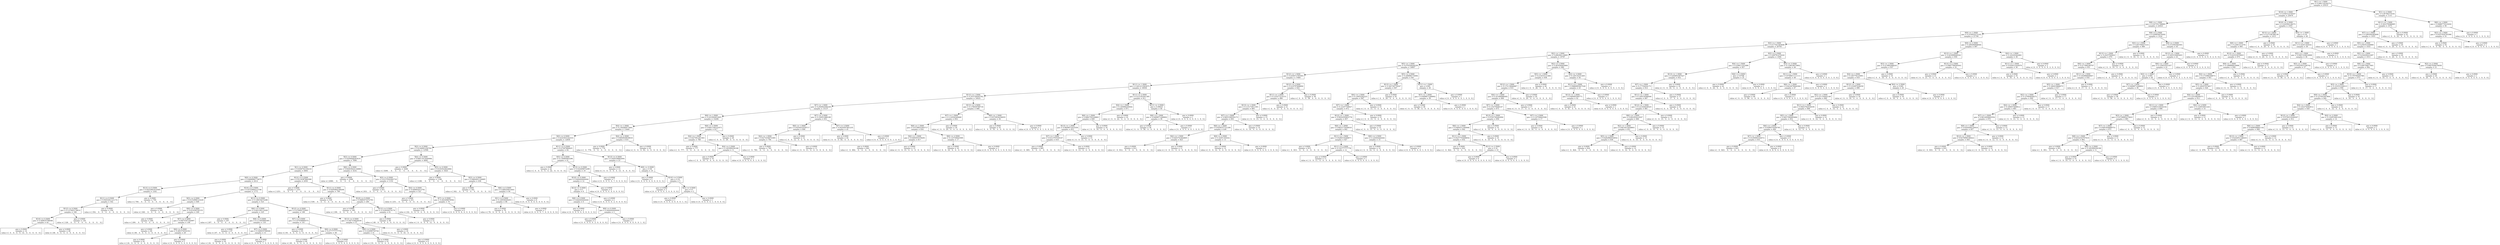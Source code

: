digraph Tree {
0 [label="X[1] <= 1.5000\ngini = 0.568114534274\nsamples = 25010", shape="box"] ;
1 [label="X[10] <= 1.5000\ngini = 0.558312378547\nsamples = 23879", shape="box"] ;
0 -> 1 ;
2 [label="X[8] <= 1.5000\ngini = 0.547551788882\nsamples = 22824", shape="box"] ;
1 -> 2 ;
3 [label="X[9] <= 1.5000\ngini = 0.533832273142\nsamples = 21790", shape="box"] ;
2 -> 3 ;
4 [label="X[3] <= 1.5000\ngini = 0.517541583648\nsamples = 20793", shape="box"] ;
3 -> 4 ;
5 [label="X[2] <= 1.5000\ngini = 0.496284116905\nsamples = 19787", shape="box"] ;
4 -> 5 ;
6 [label="X[5] <= 1.5000\ngini = 0.470520026238\nsamples = 18807", shape="box"] ;
5 -> 6 ;
7 [label="X[12] <= 1.5000\ngini = 0.439471765593\nsamples = 17860", shape="box"] ;
6 -> 7 ;
8 [label="X[11] <= 1.5000\ngini = 0.401413583975\nsamples = 16936", shape="box"] ;
7 -> 8 ;
9 [label="X[13] <= 1.5000\ngini = 0.353728305762\nsamples = 16025", shape="box"] ;
8 -> 9 ;
10 [label="X[7] <= 1.5000\ngini = 0.294902566338\nsamples = 15137", shape="box"] ;
9 -> 10 ;
11 [label="X[6] <= 1.5000\ngini = 0.223362651605\nsamples = 14286", shape="box"] ;
10 -> 11 ;
12 [label="X[4] <= 1.5000\ngini = 0.136280977846\nsamples = 13469", shape="box"] ;
11 -> 12 ;
13 [label="X[0] <= 0.5000\ngini = 0.0245955162555\nsamples = 12650", shape="box"] ;
12 -> 13 ;
14 [label="X[2] <= 0.5000\ngini = 0.0146691256764\nsamples = 12586", shape="box"] ;
13 -> 14 ;
15 [label="X[3] <= 0.5000\ngini = 0.0200648283419\nsamples = 7696", shape="box"] ;
14 -> 15 ;
16 [label="X[1] <= 0.5000\ngini = 0.0308702194216\nsamples = 4464", shape="box"] ;
15 -> 16 ;
17 [label="X[9] <= 0.5000\ngini = 0.0468984774675\nsamples = 2414", shape="box"] ;
16 -> 17 ;
18 [label="X[13] <= 0.5000\ngini = 0.0222901610565\nsamples = 1242", shape="box"] ;
17 -> 18 ;
19 [label="X[11] <= 0.5000\ngini = 0.0503261121172\nsamples = 542", shape="box"] ;
18 -> 19 ;
20 [label="X[12] <= 0.5000\ngini = 0.137845178814\nsamples = 188", shape="box"] ;
19 -> 20 ;
21 [label="X[10] <= 0.5000\ngini = 0.349635796046\nsamples = 62", shape="box"] ;
20 -> 21 ;
22 [label="gini = 0.0000\nsamples = 14\nvalue = [  0.   0.   0.   0.  14.   0.   0.   0.   0.   0.]", shape="box"] ;
21 -> 22 ;
23 [label="gini = 0.0000\nsamples = 48\nvalue = [ 48.   0.   0.   0.   0.   0.   0.   0.   0.   0.]", shape="box"] ;
21 -> 23 ;
24 [label="gini = 0.0000\nsamples = 126\nvalue = [ 126.    0.    0.    0.    0.    0.    0.    0.    0.    0.]", shape="box"] ;
20 -> 24 ;
25 [label="gini = 0.0000\nsamples = 354\nvalue = [ 354.    0.    0.    0.    0.    0.    0.    0.    0.    0.]", shape="box"] ;
19 -> 25 ;
26 [label="gini = 0.0000\nsamples = 700\nvalue = [ 700.    0.    0.    0.    0.    0.    0.    0.    0.    0.]", shape="box"] ;
18 -> 26 ;
27 [label="X[10] <= 0.5000\ngini = 0.0722664212746\nsamples = 1172", shape="box"] ;
17 -> 27 ;
28 [label="X[5] <= 0.5000\ngini = 0.0152896123229\nsamples = 649", shape="box"] ;
27 -> 28 ;
29 [label="gini = 0.0000\nsamples = 340\nvalue = [ 340.    0.    0.    0.    0.    0.    0.    0.    0.    0.]", shape="box"] ;
28 -> 29 ;
30 [label="X[8] <= 0.5000\ngini = 0.031838795153\nsamples = 309", shape="box"] ;
28 -> 30 ;
31 [label="gini = 0.0000\nsamples = 200\nvalue = [ 200.    0.    0.    0.    0.    0.    0.    0.    0.    0.]", shape="box"] ;
30 -> 31 ;
32 [label="X[7] <= 0.5000\ngini = 0.0875347192997\nsamples = 109", shape="box"] ;
30 -> 32 ;
33 [label="gini = 0.0000\nsamples = 80\nvalue = [ 80.   0.   0.   0.   0.   0.   0.   0.   0.   0.]", shape="box"] ;
32 -> 33 ;
34 [label="X[6] <= 0.5000\ngini = 0.285374554102\nsamples = 29", shape="box"] ;
32 -> 34 ;
35 [label="gini = 0.0000\nsamples = 24\nvalue = [ 24.   0.   0.   0.   0.   0.   0.   0.   0.   0.]", shape="box"] ;
34 -> 35 ;
36 [label="gini = 0.0000\nsamples = 5\nvalue = [ 0.  0.  0.  0.  5.  0.  0.  0.  0.  0.]", shape="box"] ;
34 -> 36 ;
37 [label="X[11] <= 0.5000\ngini = 0.138018272286\nsamples = 523", shape="box"] ;
27 -> 37 ;
38 [label="X[6] <= 0.5000\ngini = 0.042149112426\nsamples = 325", shape="box"] ;
37 -> 38 ;
39 [label="gini = 0.0000\nsamples = 207\nvalue = [ 207.    0.    0.    0.    0.    0.    0.    0.    0.    0.]", shape="box"] ;
38 -> 39 ;
40 [label="X[8] <= 0.5000\ngini = 0.111605860385\nsamples = 118", shape="box"] ;
38 -> 40 ;
41 [label="gini = 0.0000\nsamples = 87\nvalue = [ 87.   0.   0.   0.   0.   0.   0.   0.   0.   0.]", shape="box"] ;
40 -> 41 ;
42 [label="X[7] <= 0.5000\ngini = 0.349635796046\nsamples = 31", shape="box"] ;
40 -> 42 ;
43 [label="gini = 0.0000\nsamples = 24\nvalue = [ 24.   0.   0.   0.   0.   0.   0.   0.   0.   0.]", shape="box"] ;
42 -> 43 ;
44 [label="gini = 0.0000\nsamples = 7\nvalue = [ 0.  0.  0.  0.  7.  0.  0.  0.  0.  0.]", shape="box"] ;
42 -> 44 ;
45 [label="X[12] <= 0.5000\ngini = 0.270992755841\nsamples = 198", shape="box"] ;
37 -> 45 ;
46 [label="X[7] <= 0.5000\ngini = 0.107036869373\nsamples = 141", shape="box"] ;
45 -> 46 ;
47 [label="gini = 0.0000\nsamples = 93\nvalue = [ 93.   0.   0.   0.   0.   0.   0.   0.   0.   0.]", shape="box"] ;
46 -> 47 ;
48 [label="X[8] <= 0.5000\ngini = 0.277777777778\nsamples = 48", shape="box"] ;
46 -> 48 ;
49 [label="gini = 0.0000\nsamples = 40\nvalue = [ 40.   0.   0.   0.   0.   0.   0.   0.   0.   0.]", shape="box"] ;
48 -> 49 ;
50 [label="gini = 0.0000\nsamples = 8\nvalue = [ 0.  0.  0.  0.  8.  0.  0.  0.  0.  0.]", shape="box"] ;
48 -> 50 ;
51 [label="X[13] <= 0.5000\ngini = 0.487534626039\nsamples = 57", shape="box"] ;
45 -> 51 ;
52 [label="X[8] <= 0.5000\ngini = 0.314098750744\nsamples = 41", shape="box"] ;
51 -> 52 ;
53 [label="gini = 0.0000\nsamples = 33\nvalue = [ 33.   0.   0.   0.   0.   0.   0.   0.   0.   0.]", shape="box"] ;
52 -> 53 ;
54 [label="gini = 0.0000\nsamples = 8\nvalue = [ 0.  0.  0.  0.  8.  0.  0.  0.  0.  0.]", shape="box"] ;
52 -> 54 ;
55 [label="gini = 0.0000\nsamples = 16\nvalue = [  0.   0.   0.   0.  16.   0.   0.   0.   0.   0.]", shape="box"] ;
51 -> 55 ;
56 [label="X[12] <= 0.5000\ngini = 0.0116387864366\nsamples = 2050", shape="box"] ;
16 -> 56 ;
57 [label="gini = 0.0000\nsamples = 1251\nvalue = [ 1251.     0.     0.     0.     0.     0.     0.     0.     0.     0.]", shape="box"] ;
56 -> 57 ;
58 [label="X[11] <= 0.5000\ngini = 0.0295864198208\nsamples = 799", shape="box"] ;
56 -> 58 ;
59 [label="gini = 0.0000\nsamples = 539\nvalue = [ 539.    0.    0.    0.    0.    0.    0.    0.    0.    0.]", shape="box"] ;
58 -> 59 ;
60 [label="X[10] <= 0.5000\ngini = 0.0880473372781\nsamples = 260", shape="box"] ;
58 -> 60 ;
61 [label="gini = 0.0000\nsamples = 199\nvalue = [ 199.    0.    0.    0.    0.    0.    0.    0.    0.    0.]", shape="box"] ;
60 -> 61 ;
62 [label="X[13] <= 0.5000\ngini = 0.316044074174\nsamples = 61", shape="box"] ;
60 -> 62 ;
63 [label="gini = 0.0000\nsamples = 49\nvalue = [ 49.   0.   0.   0.   0.   0.   0.   0.   0.   0.]", shape="box"] ;
62 -> 63 ;
64 [label="gini = 0.0000\nsamples = 12\nvalue = [  0.   0.   0.   0.  12.   0.   0.   0.   0.   0.]", shape="box"] ;
62 -> 64 ;
65 [label="X[6] <= 0.5000\ngini = 0.00493824134889\nsamples = 3232", shape="box"] ;
15 -> 65 ;
66 [label="gini = 0.0000\nsamples = 2080\nvalue = [ 2080.     0.     0.     0.     0.     0.     0.     0.     0.     0.]", shape="box"] ;
65 -> 66 ;
67 [label="X[5] <= 0.5000\ngini = 0.0137924382716\nsamples = 1152", shape="box"] ;
65 -> 67 ;
68 [label="gini = 0.0000\nsamples = 831\nvalue = [ 831.    0.    0.    0.    0.    0.    0.    0.    0.    0.]", shape="box"] ;
67 -> 68 ;
69 [label="X[4] <= 0.5000\ngini = 0.048602012791\nsamples = 321", shape="box"] ;
67 -> 69 ;
70 [label="gini = 0.0000\nsamples = 251\nvalue = [ 251.    0.    0.    0.    0.    0.    0.    0.    0.    0.]", shape="box"] ;
69 -> 70 ;
71 [label="X[7] <= 0.5000\ngini = 0.202448979592\nsamples = 70", shape="box"] ;
69 -> 71 ;
72 [label="gini = 0.0000\nsamples = 62\nvalue = [ 62.   0.   0.   0.   0.   0.   0.   0.   0.   0.]", shape="box"] ;
71 -> 72 ;
73 [label="gini = 0.0000\nsamples = 8\nvalue = [ 0.  0.  0.  0.  8.  0.  0.  0.  0.  0.]", shape="box"] ;
71 -> 73 ;
74 [label="X[4] <= 0.5000\ngini = 0.00611615040084\nsamples = 4890", shape="box"] ;
14 -> 74 ;
75 [label="gini = 0.0000\nsamples = 3266\nvalue = [ 3266.     0.     0.     0.     0.     0.     0.     0.     0.     0.]", shape="box"] ;
74 -> 75 ;
76 [label="X[5] <= 0.5000\ngini = 0.0183022822684\nsamples = 1624", shape="box"] ;
74 -> 76 ;
77 [label="gini = 0.0000\nsamples = 1188\nvalue = [ 1188.     0.     0.     0.     0.     0.     0.     0.     0.     0.]", shape="box"] ;
76 -> 77 ;
78 [label="X[3] <= 0.5000\ngini = 0.0664401144685\nsamples = 436", shape="box"] ;
76 -> 78 ;
79 [label="gini = 0.0000\nsamples = 342\nvalue = [ 342.    0.    0.    0.    0.    0.    0.    0.    0.    0.]", shape="box"] ;
78 -> 79 ;
80 [label="X[6] <= 0.5000\ngini = 0.268220914441\nsamples = 94", shape="box"] ;
78 -> 80 ;
81 [label="X[1] <= 0.5000\ngini = 0.14954029205\nsamples = 86", shape="box"] ;
80 -> 81 ;
82 [label="gini = 0.0000\nsamples = 79\nvalue = [ 79.   0.   0.   0.   0.   0.   0.   0.   0.   0.]", shape="box"] ;
81 -> 82 ;
83 [label="gini = 0.0000\nsamples = 7\nvalue = [ 0.  0.  0.  0.  7.  0.  0.  0.  0.  0.]", shape="box"] ;
81 -> 83 ;
84 [label="gini = 0.0000\nsamples = 8\nvalue = [ 0.  0.  0.  0.  8.  0.  0.  0.  0.  0.]", shape="box"] ;
80 -> 84 ;
85 [label="X[11] <= 0.5000\ngini = 0.27587890625\nsamples = 64", shape="box"] ;
13 -> 85 ;
86 [label="X[5] <= 0.5000\ngini = 0.176085663296\nsamples = 41", shape="box"] ;
85 -> 86 ;
87 [label="gini = 0.0000\nsamples = 22\nvalue = [  0.   0.   0.   0.   0.  22.   0.   0.   0.   0.]", shape="box"] ;
86 -> 87 ;
88 [label="X[13] <= 0.5000\ngini = 0.332409972299\nsamples = 19", shape="box"] ;
86 -> 88 ;
89 [label="X[10] <= 0.5000\ngini = 0.444444444444\nsamples = 12", shape="box"] ;
88 -> 89 ;
90 [label="X[12] <= 0.5000\ngini = 0.5\nsamples = 8", shape="box"] ;
89 -> 90 ;
91 [label="X[8] <= 0.5000\ngini = 0.444444444444\nsamples = 6", shape="box"] ;
90 -> 91 ;
92 [label="gini = 0.0000\nsamples = 3\nvalue = [ 0.  0.  0.  0.  0.  0.  0.  0.  3.  0.]", shape="box"] ;
91 -> 92 ;
93 [label="X[9] <= 0.5000\ngini = 0.444444444444\nsamples = 3", shape="box"] ;
91 -> 93 ;
94 [label="gini = 0.0000\nsamples = 2\nvalue = [ 0.  0.  0.  0.  0.  2.  0.  0.  0.  0.]", shape="box"] ;
93 -> 94 ;
95 [label="gini = 0.0000\nsamples = 1\nvalue = [ 0.  0.  0.  0.  0.  0.  0.  0.  1.  0.]", shape="box"] ;
93 -> 95 ;
96 [label="gini = 0.0000\nsamples = 2\nvalue = [ 0.  0.  0.  0.  0.  2.  0.  0.  0.  0.]", shape="box"] ;
90 -> 96 ;
97 [label="gini = 0.0000\nsamples = 4\nvalue = [ 0.  0.  0.  0.  0.  4.  0.  0.  0.  0.]", shape="box"] ;
89 -> 97 ;
98 [label="gini = 0.0000\nsamples = 7\nvalue = [ 0.  0.  0.  0.  0.  7.  0.  0.  0.  0.]", shape="box"] ;
88 -> 98 ;
99 [label="X[13] <= 0.5000\ngini = 0.404536862004\nsamples = 23", shape="box"] ;
85 -> 99 ;
100 [label="gini = 0.0000\nsamples = 13\nvalue = [  0.   0.   0.   0.   0.  13.   0.   0.   0.   0.]", shape="box"] ;
99 -> 100 ;
101 [label="X[9] <= 0.5000\ngini = 0.58\nsamples = 10", shape="box"] ;
99 -> 101 ;
102 [label="gini = 0.0000\nsamples = 5\nvalue = [ 0.  0.  0.  0.  0.  0.  0.  0.  0.  5.]", shape="box"] ;
101 -> 102 ;
103 [label="X[10] <= 0.5000\ngini = 0.32\nsamples = 5", shape="box"] ;
101 -> 103 ;
104 [label="gini = 0.0000\nsamples = 3\nvalue = [ 0.  0.  0.  0.  0.  3.  0.  0.  0.  0.]", shape="box"] ;
103 -> 104 ;
105 [label="X[3] <= 0.5000\ngini = 0.5\nsamples = 2", shape="box"] ;
103 -> 105 ;
106 [label="gini = 0.0000\nsamples = 1\nvalue = [ 0.  0.  0.  0.  0.  0.  0.  0.  1.  0.]", shape="box"] ;
105 -> 106 ;
107 [label="gini = 0.0000\nsamples = 1\nvalue = [ 0.  0.  0.  0.  0.  1.  0.  0.  0.  0.]", shape="box"] ;
105 -> 107 ;
108 [label="X[4] <= 2.5000\ngini = 0.0994929639618\nsamples = 819", shape="box"] ;
12 -> 108 ;
109 [label="gini = 0.0000\nsamples = 776\nvalue = [   0.  776.    0.    0.    0.    0.    0.    0.    0.    0.]", shape="box"] ;
108 -> 109 ;
110 [label="gini = 0.0000\nsamples = 43\nvalue = [  0.   0.   0.  43.   0.   0.   0.   0.   0.   0.]", shape="box"] ;
108 -> 110 ;
111 [label="X[6] <= 2.5000\ngini = 0.0941109141873\nsamples = 817", shape="box"] ;
11 -> 111 ;
112 [label="X[4] <= 1.5000\ngini = 0.027561261563\nsamples = 788", shape="box"] ;
111 -> 112 ;
113 [label="gini = 0.0000\nsamples = 777\nvalue = [   0.  777.    0.    0.    0.    0.    0.    0.    0.    0.]", shape="box"] ;
112 -> 113 ;
114 [label="X[4] <= 2.5000\ngini = 0.165289256198\nsamples = 11", shape="box"] ;
112 -> 114 ;
115 [label="gini = 0.0000\nsamples = 10\nvalue = [  0.   0.  10.   0.   0.   0.   0.   0.   0.   0.]", shape="box"] ;
114 -> 115 ;
116 [label="gini = 0.0000\nsamples = 1\nvalue = [ 0.  0.  0.  0.  0.  0.  1.  0.  0.  0.]", shape="box"] ;
114 -> 116 ;
117 [label="gini = 0.0000\nsamples = 29\nvalue = [  0.   0.   0.  29.   0.   0.   0.   0.   0.   0.]", shape="box"] ;
111 -> 117 ;
118 [label="X[7] <= 2.5000\ngini = 0.150021886189\nsamples = 851", shape="box"] ;
10 -> 118 ;
119 [label="X[6] <= 1.5000\ngini = 0.0554433559717\nsamples = 806", shape="box"] ;
118 -> 119 ;
120 [label="X[4] <= 1.5000\ngini = 0.0273239472365\nsamples = 794", shape="box"] ;
119 -> 120 ;
121 [label="gini = 0.0000\nsamples = 783\nvalue = [   0.  783.    0.    0.    0.    0.    0.    0.    0.    0.]", shape="box"] ;
120 -> 121 ;
122 [label="gini = 0.0000\nsamples = 11\nvalue = [  0.   0.  11.   0.   0.   0.   0.   0.   0.   0.]", shape="box"] ;
120 -> 122 ;
123 [label="gini = 0.0000\nsamples = 12\nvalue = [  0.   0.  12.   0.   0.   0.   0.   0.   0.   0.]", shape="box"] ;
119 -> 123 ;
124 [label="X[7] <= 3.5000\ngini = 0.0434567901235\nsamples = 45", shape="box"] ;
118 -> 124 ;
125 [label="gini = 0.0000\nsamples = 44\nvalue = [  0.   0.   0.  44.   0.   0.   0.   0.   0.   0.]", shape="box"] ;
124 -> 125 ;
126 [label="gini = 0.0000\nsamples = 1\nvalue = [ 0.  0.  0.  0.  0.  0.  0.  1.  0.  0.]", shape="box"] ;
124 -> 126 ;
127 [label="X[13] <= 2.5000\ngini = 0.179629798718\nsamples = 888", shape="box"] ;
9 -> 127 ;
128 [label="X[7] <= 1.5000\ngini = 0.114504549468\nsamples = 854", shape="box"] ;
127 -> 128 ;
129 [label="X[6] <= 1.5000\ngini = 0.0738833393717\nsamples = 834", shape="box"] ;
128 -> 129 ;
130 [label="X[4] <= 1.5000\ngini = 0.0360455378291\nsamples = 817", shape="box"] ;
129 -> 130 ;
131 [label="gini = 0.0000\nsamples = 802\nvalue = [   0.  802.    0.    0.    0.    0.    0.    0.    0.    0.]", shape="box"] ;
130 -> 131 ;
132 [label="gini = 0.0000\nsamples = 15\nvalue = [  0.   0.  15.   0.   0.   0.   0.   0.   0.   0.]", shape="box"] ;
130 -> 132 ;
133 [label="X[6] <= 2.5000\ngini = 0.110726643599\nsamples = 17", shape="box"] ;
129 -> 133 ;
134 [label="gini = 0.0000\nsamples = 16\nvalue = [  0.   0.  16.   0.   0.   0.   0.   0.   0.   0.]", shape="box"] ;
133 -> 134 ;
135 [label="gini = 0.0000\nsamples = 1\nvalue = [ 0.  0.  0.  0.  0.  0.  1.  0.  0.  0.]", shape="box"] ;
133 -> 135 ;
136 [label="gini = 0.0000\nsamples = 20\nvalue = [  0.   0.  20.   0.   0.   0.   0.   0.   0.   0.]", shape="box"] ;
128 -> 136 ;
137 [label="X[6] <= 1.5000\ngini = 0.0570934256055\nsamples = 34", shape="box"] ;
127 -> 137 ;
138 [label="gini = 0.0000\nsamples = 33\nvalue = [  0.   0.   0.  33.   0.   0.   0.   0.   0.   0.]", shape="box"] ;
137 -> 138 ;
139 [label="gini = 0.0000\nsamples = 1\nvalue = [ 0.  0.  0.  0.  0.  0.  1.  0.  0.  0.]", shape="box"] ;
137 -> 139 ;
140 [label="X[11] <= 2.5000\ngini = 0.212181641385\nsamples = 911", shape="box"] ;
8 -> 140 ;
141 [label="X[4] <= 1.5000\ngini = 0.140066250044\nsamples = 871", shape="box"] ;
140 -> 141 ;
142 [label="X[6] <= 1.5000\ngini = 0.0982795528863\nsamples = 849", shape="box"] ;
141 -> 142 ;
143 [label="X[13] <= 1.5000\ngini = 0.0649671633359\nsamples = 833", shape="box"] ;
142 -> 143 ;
144 [label="X[7] <= 1.5000\ngini = 0.0312797030147\nsamples = 818", shape="box"] ;
143 -> 144 ;
145 [label="gini = 0.0000\nsamples = 805\nvalue = [   0.  805.    0.    0.    0.    0.    0.    0.    0.    0.]", shape="box"] ;
144 -> 145 ;
146 [label="gini = 0.0000\nsamples = 13\nvalue = [  0.   0.  13.   0.   0.   0.   0.   0.   0.   0.]", shape="box"] ;
144 -> 146 ;
147 [label="gini = 0.0000\nsamples = 15\nvalue = [  0.   0.  15.   0.   0.   0.   0.   0.   0.   0.]", shape="box"] ;
143 -> 147 ;
148 [label="gini = 0.0000\nsamples = 16\nvalue = [  0.   0.  16.   0.   0.   0.   0.   0.   0.   0.]", shape="box"] ;
142 -> 148 ;
149 [label="gini = 0.0000\nsamples = 22\nvalue = [  0.   0.  22.   0.   0.   0.   0.   0.   0.   0.]", shape="box"] ;
141 -> 149 ;
150 [label="X[11] <= 3.5000\ngini = 0.09625\nsamples = 40", shape="box"] ;
140 -> 150 ;
151 [label="X[6] <= 1.5000\ngini = 0.0499671268902\nsamples = 39", shape="box"] ;
150 -> 151 ;
152 [label="gini = 0.0000\nsamples = 38\nvalue = [  0.   0.   0.  38.   0.   0.   0.   0.   0.   0.]", shape="box"] ;
151 -> 152 ;
153 [label="gini = 0.0000\nsamples = 1\nvalue = [ 0.  0.  0.  0.  0.  0.  1.  0.  0.  0.]", shape="box"] ;
151 -> 153 ;
154 [label="gini = 0.0000\nsamples = 1\nvalue = [ 0.  0.  0.  0.  0.  0.  0.  1.  0.  0.]", shape="box"] ;
150 -> 154 ;
155 [label="X[12] <= 2.5000\ngini = 0.219797698694\nsamples = 924", shape="box"] ;
7 -> 155 ;
156 [label="X[11] <= 1.5000\ngini = 0.153277214151\nsamples = 886", shape="box"] ;
155 -> 156 ;
157 [label="X[13] <= 1.5000\ngini = 0.115173911591\nsamples = 865", shape="box"] ;
156 -> 157 ;
158 [label="X[7] <= 1.5000\ngini = 0.0855169550173\nsamples = 850", shape="box"] ;
157 -> 158 ;
159 [label="X[6] <= 1.5000\ngini = 0.0558337721206\nsamples = 836", shape="box"] ;
158 -> 159 ;
160 [label="X[4] <= 1.5000\ngini = 0.0263741844805\nsamples = 823", shape="box"] ;
159 -> 160 ;
161 [label="gini = 0.0000\nsamples = 812\nvalue = [   0.  812.    0.    0.    0.    0.    0.    0.    0.    0.]", shape="box"] ;
160 -> 161 ;
162 [label="gini = 0.0000\nsamples = 11\nvalue = [  0.   0.  11.   0.   0.   0.   0.   0.   0.   0.]", shape="box"] ;
160 -> 162 ;
163 [label="X[6] <= 2.5000\ngini = 0.14201183432\nsamples = 13", shape="box"] ;
159 -> 163 ;
164 [label="gini = 0.0000\nsamples = 12\nvalue = [  0.   0.  12.   0.   0.   0.   0.   0.   0.   0.]", shape="box"] ;
163 -> 164 ;
165 [label="gini = 0.0000\nsamples = 1\nvalue = [ 0.  0.  0.  0.  0.  0.  1.  0.  0.  0.]", shape="box"] ;
163 -> 165 ;
166 [label="gini = 0.0000\nsamples = 14\nvalue = [  0.   0.  14.   0.   0.   0.   0.   0.   0.   0.]", shape="box"] ;
158 -> 166 ;
167 [label="gini = 0.0000\nsamples = 15\nvalue = [  0.   0.  15.   0.   0.   0.   0.   0.   0.   0.]", shape="box"] ;
157 -> 167 ;
168 [label="gini = 0.0000\nsamples = 21\nvalue = [  0.   0.  21.   0.   0.   0.   0.   0.   0.   0.]", shape="box"] ;
156 -> 168 ;
169 [label="gini = 0.0000\nsamples = 38\nvalue = [  0.   0.   0.  38.   0.   0.   0.   0.   0.   0.]", shape="box"] ;
155 -> 169 ;
170 [label="X[5] <= 2.5000\ngini = 0.248686175094\nsamples = 947", shape="box"] ;
6 -> 170 ;
171 [label="X[13] <= 1.5000\ngini = 0.182726776547\nsamples = 907", shape="box"] ;
170 -> 171 ;
172 [label="X[4] <= 1.5000\ngini = 0.14952292223\nsamples = 887", shape="box"] ;
171 -> 172 ;
173 [label="X[7] <= 1.5000\ngini = 0.12247759027\nsamples = 872", shape="box"] ;
172 -> 173 ;
174 [label="X[12] <= 1.5000\ngini = 0.0934305853776\nsamples = 857", shape="box"] ;
173 -> 174 ;
175 [label="X[6] <= 1.5000\ngini = 0.0622175456018\nsamples = 842", shape="box"] ;
174 -> 175 ;
176 [label="X[11] <= 1.5000\ngini = 0.0286316269671\nsamples = 827", shape="box"] ;
175 -> 176 ;
177 [label="gini = 0.0000\nsamples = 815\nvalue = [   0.  815.    0.    0.    0.    0.    0.    0.    0.    0.]", shape="box"] ;
176 -> 177 ;
178 [label="X[11] <= 2.5000\ngini = 0.152777777778\nsamples = 12", shape="box"] ;
176 -> 178 ;
179 [label="gini = 0.0000\nsamples = 11\nvalue = [  0.   0.  11.   0.   0.   0.   0.   0.   0.   0.]", shape="box"] ;
178 -> 179 ;
180 [label="gini = 0.0000\nsamples = 1\nvalue = [ 0.  0.  0.  0.  0.  0.  1.  0.  0.  0.]", shape="box"] ;
178 -> 180 ;
181 [label="X[6] <= 2.5000\ngini = 0.124444444444\nsamples = 15", shape="box"] ;
175 -> 181 ;
182 [label="gini = 0.0000\nsamples = 14\nvalue = [  0.   0.  14.   0.   0.   0.   0.   0.   0.   0.]", shape="box"] ;
181 -> 182 ;
183 [label="gini = 0.0000\nsamples = 1\nvalue = [ 0.  0.  0.  0.  0.  0.  1.  0.  0.  0.]", shape="box"] ;
181 -> 183 ;
184 [label="gini = 0.0000\nsamples = 15\nvalue = [  0.   0.  15.   0.   0.   0.   0.   0.   0.   0.]", shape="box"] ;
174 -> 184 ;
185 [label="gini = 0.0000\nsamples = 15\nvalue = [  0.   0.  15.   0.   0.   0.   0.   0.   0.   0.]", shape="box"] ;
173 -> 185 ;
186 [label="gini = 0.0000\nsamples = 15\nvalue = [  0.   0.  15.   0.   0.   0.   0.   0.   0.   0.]", shape="box"] ;
172 -> 186 ;
187 [label="gini = 0.0000\nsamples = 20\nvalue = [  0.   0.  20.   0.   0.   0.   0.   0.   0.   0.]", shape="box"] ;
171 -> 187 ;
188 [label="X[11] <= 1.5000\ngini = 0.095\nsamples = 40", shape="box"] ;
170 -> 188 ;
189 [label="X[7] <= 1.5000\ngini = 0.0499671268902\nsamples = 39", shape="box"] ;
188 -> 189 ;
190 [label="gini = 0.0000\nsamples = 38\nvalue = [  0.   0.   0.  38.   0.   0.   0.   0.   0.   0.]", shape="box"] ;
189 -> 190 ;
191 [label="gini = 0.0000\nsamples = 1\nvalue = [ 0.  0.  0.  0.  0.  0.  1.  0.  0.  0.]", shape="box"] ;
189 -> 191 ;
192 [label="gini = 0.0000\nsamples = 1\nvalue = [ 0.  0.  0.  0.  0.  0.  1.  0.  0.  0.]", shape="box"] ;
188 -> 192 ;
193 [label="X[2] <= 2.5000\ngini = 0.281626405664\nsamples = 980", shape="box"] ;
5 -> 193 ;
194 [label="X[5] <= 1.5000\ngini = 0.214433121484\nsamples = 936", shape="box"] ;
193 -> 194 ;
195 [label="X[12] <= 1.5000\ngini = 0.175118946987\nsamples = 910", shape="box"] ;
194 -> 195 ;
196 [label="X[4] <= 1.5000\ngini = 0.141466986492\nsamples = 890", shape="box"] ;
195 -> 196 ;
197 [label="X[7] <= 1.5000\ngini = 0.110270046147\nsamples = 873", shape="box"] ;
196 -> 197 ;
198 [label="X[13] <= 1.5000\ngini = 0.0763740282994\nsamples = 856", shape="box"] ;
197 -> 198 ;
199 [label="X[6] <= 1.5000\ngini = 0.0464311304946\nsamples = 842", shape="box"] ;
198 -> 199 ;
200 [label="X[11] <= 1.5000\ngini = 0.0237755408654\nsamples = 832", shape="box"] ;
199 -> 200 ;
201 [label="gini = 0.0000\nsamples = 822\nvalue = [   0.  822.    0.    0.    0.    0.    0.    0.    0.    0.]", shape="box"] ;
200 -> 201 ;
202 [label="X[11] <= 2.5000\ngini = 0.18\nsamples = 10", shape="box"] ;
200 -> 202 ;
203 [label="gini = 0.0000\nsamples = 9\nvalue = [ 0.  0.  9.  0.  0.  0.  0.  0.  0.  0.]", shape="box"] ;
202 -> 203 ;
204 [label="gini = 0.0000\nsamples = 1\nvalue = [ 0.  0.  0.  0.  0.  0.  1.  0.  0.  0.]", shape="box"] ;
202 -> 204 ;
205 [label="gini = 0.0000\nsamples = 10\nvalue = [  0.   0.  10.   0.   0.   0.   0.   0.   0.   0.]", shape="box"] ;
199 -> 205 ;
206 [label="gini = 0.0000\nsamples = 14\nvalue = [  0.   0.  14.   0.   0.   0.   0.   0.   0.   0.]", shape="box"] ;
198 -> 206 ;
207 [label="X[7] <= 2.5000\ngini = 0.110726643599\nsamples = 17", shape="box"] ;
197 -> 207 ;
208 [label="gini = 0.0000\nsamples = 16\nvalue = [  0.   0.  16.   0.   0.   0.   0.   0.   0.   0.]", shape="box"] ;
207 -> 208 ;
209 [label="gini = 0.0000\nsamples = 1\nvalue = [ 0.  0.  0.  0.  0.  0.  1.  0.  0.  0.]", shape="box"] ;
207 -> 209 ;
210 [label="gini = 0.0000\nsamples = 17\nvalue = [  0.   0.  17.   0.   0.   0.   0.   0.   0.   0.]", shape="box"] ;
196 -> 210 ;
211 [label="gini = 0.0000\nsamples = 20\nvalue = [  0.   0.  20.   0.   0.   0.   0.   0.   0.   0.]", shape="box"] ;
195 -> 211 ;
212 [label="gini = 0.0000\nsamples = 26\nvalue = [  0.   0.  26.   0.   0.   0.   0.   0.   0.   0.]", shape="box"] ;
194 -> 212 ;
213 [label="X[2] <= 3.5000\ngini = 0.129132231405\nsamples = 44", shape="box"] ;
193 -> 213 ;
214 [label="X[11] <= 1.5000\ngini = 0.0886965927528\nsamples = 43", shape="box"] ;
213 -> 214 ;
215 [label="X[13] <= 1.5000\ngini = 0.046485260771\nsamples = 42", shape="box"] ;
214 -> 215 ;
216 [label="gini = 0.0000\nsamples = 41\nvalue = [  0.   0.   0.  41.   0.   0.   0.   0.   0.   0.]", shape="box"] ;
215 -> 216 ;
217 [label="gini = 0.0000\nsamples = 1\nvalue = [ 0.  0.  0.  0.  0.  0.  1.  0.  0.  0.]", shape="box"] ;
215 -> 217 ;
218 [label="gini = 0.0000\nsamples = 1\nvalue = [ 0.  0.  0.  0.  0.  0.  1.  0.  0.  0.]", shape="box"] ;
214 -> 218 ;
219 [label="gini = 0.0000\nsamples = 1\nvalue = [ 0.  0.  0.  0.  0.  0.  0.  1.  0.  0.]", shape="box"] ;
213 -> 219 ;
220 [label="X[3] <= 2.5000\ngini = 0.309781470224\nsamples = 1006", shape="box"] ;
4 -> 220 ;
221 [label="X[4] <= 1.5000\ngini = 0.239611551686\nsamples = 957", shape="box"] ;
220 -> 221 ;
222 [label="X[13] <= 1.5000\ngini = 0.204903387427\nsamples = 932", shape="box"] ;
221 -> 222 ;
223 [label="X[7] <= 1.5000\ngini = 0.17754454175\nsamples = 914", shape="box"] ;
222 -> 223 ;
224 [label="X[11] <= 1.5000\ngini = 0.149518586046\nsamples = 897", shape="box"] ;
223 -> 224 ;
225 [label="X[12] <= 1.5000\ngini = 0.121026436525\nsamples = 881", shape="box"] ;
224 -> 225 ;
226 [label="X[6] <= 1.5000\ngini = 0.092293414547\nsamples = 866", shape="box"] ;
225 -> 226 ;
227 [label="X[2] <= 1.5000\ngini = 0.0614415058803\nsamples = 851", shape="box"] ;
226 -> 227 ;
228 [label="X[5] <= 1.5000\ngini = 0.0282960554932\nsamples = 836", shape="box"] ;
227 -> 228 ;
229 [label="gini = 0.0000\nsamples = 824\nvalue = [   0.  824.    0.    0.    0.    0.    0.    0.    0.    0.]", shape="box"] ;
228 -> 229 ;
230 [label="gini = 0.0000\nsamples = 12\nvalue = [  0.   0.  12.   0.   0.   0.   0.   0.   0.   0.]", shape="box"] ;
228 -> 230 ;
231 [label="gini = 0.0000\nsamples = 15\nvalue = [  0.   0.  15.   0.   0.   0.   0.   0.   0.   0.]", shape="box"] ;
227 -> 231 ;
232 [label="gini = 0.0000\nsamples = 15\nvalue = [  0.   0.  15.   0.   0.   0.   0.   0.   0.   0.]", shape="box"] ;
226 -> 232 ;
233 [label="gini = 0.0000\nsamples = 15\nvalue = [  0.   0.  15.   0.   0.   0.   0.   0.   0.   0.]", shape="box"] ;
225 -> 233 ;
234 [label="gini = 0.0000\nsamples = 16\nvalue = [  0.   0.  16.   0.   0.   0.   0.   0.   0.   0.]", shape="box"] ;
224 -> 234 ;
235 [label="gini = 0.0000\nsamples = 17\nvalue = [  0.   0.  17.   0.   0.   0.   0.   0.   0.   0.]", shape="box"] ;
223 -> 235 ;
236 [label="gini = 0.0000\nsamples = 18\nvalue = [  0.   0.  18.   0.   0.   0.   0.   0.   0.   0.]", shape="box"] ;
222 -> 236 ;
237 [label="X[4] <= 2.5000\ngini = 0.0768\nsamples = 25", shape="box"] ;
221 -> 237 ;
238 [label="gini = 0.0000\nsamples = 24\nvalue = [  0.   0.  24.   0.   0.   0.   0.   0.   0.   0.]", shape="box"] ;
237 -> 238 ;
239 [label="gini = 0.0000\nsamples = 1\nvalue = [ 0.  0.  0.  0.  0.  0.  1.  0.  0.  0.]", shape="box"] ;
237 -> 239 ;
240 [label="X[3] <= 3.5000\ngini = 0.116618075802\nsamples = 49", shape="box"] ;
220 -> 240 ;
241 [label="X[11] <= 1.5000\ngini = 0.0798611111111\nsamples = 48", shape="box"] ;
240 -> 241 ;
242 [label="X[6] <= 1.5000\ngini = 0.0416478044364\nsamples = 47", shape="box"] ;
241 -> 242 ;
243 [label="gini = 0.0000\nsamples = 46\nvalue = [  0.   0.   0.  46.   0.   0.   0.   0.   0.   0.]", shape="box"] ;
242 -> 243 ;
244 [label="gini = 0.0000\nsamples = 1\nvalue = [ 0.  0.  0.  0.  0.  0.  1.  0.  0.  0.]", shape="box"] ;
242 -> 244 ;
245 [label="gini = 0.0000\nsamples = 1\nvalue = [ 0.  0.  0.  0.  0.  0.  1.  0.  0.  0.]", shape="box"] ;
241 -> 245 ;
246 [label="gini = 0.0000\nsamples = 1\nvalue = [ 0.  0.  0.  0.  0.  0.  0.  1.  0.  0.]", shape="box"] ;
240 -> 246 ;
247 [label="X[9] <= 2.5000\ngini = 0.299266908046\nsamples = 997", shape="box"] ;
3 -> 247 ;
248 [label="X[13] <= 1.5000\ngini = 0.243988948342\nsamples = 959", shape="box"] ;
247 -> 248 ;
249 [label="X[3] <= 1.5000\ngini = 0.213982498243\nsamples = 937", shape="box"] ;
248 -> 249 ;
250 [label="X[4] <= 1.5000\ngini = 0.185776125991\nsamples = 918", shape="box"] ;
249 -> 250 ;
251 [label="X[12] <= 1.5000\ngini = 0.153087038259\nsamples = 898", shape="box"] ;
250 -> 251 ;
252 [label="X[2] <= 1.5000\ngini = 0.121154442149\nsamples = 880", shape="box"] ;
251 -> 252 ;
253 [label="X[11] <= 1.5000\ngini = 0.0943762034039\nsamples = 866", shape="box"] ;
252 -> 253 ;
254 [label="X[5] <= 1.5000\ngini = 0.0657580065684\nsamples = 852", shape="box"] ;
253 -> 254 ;
255 [label="X[6] <= 1.5000\ngini = 0.0396570294785\nsamples = 840", shape="box"] ;
254 -> 255 ;
256 [label="X[7] <= 1.5000\ngini = 0.0190685544072\nsamples = 831", shape="box"] ;
255 -> 256 ;
257 [label="gini = 0.0000\nsamples = 823\nvalue = [   0.  823.    0.    0.    0.    0.    0.    0.    0.    0.]", shape="box"] ;
256 -> 257 ;
258 [label="gini = 0.0000\nsamples = 8\nvalue = [ 0.  0.  8.  0.  0.  0.  0.  0.  0.  0.]", shape="box"] ;
256 -> 258 ;
259 [label="gini = 0.0000\nsamples = 9\nvalue = [ 0.  0.  9.  0.  0.  0.  0.  0.  0.  0.]", shape="box"] ;
255 -> 259 ;
260 [label="gini = 0.0000\nsamples = 12\nvalue = [  0.   0.  12.   0.   0.   0.   0.   0.   0.   0.]", shape="box"] ;
254 -> 260 ;
261 [label="gini = 0.0000\nsamples = 14\nvalue = [  0.   0.  14.   0.   0.   0.   0.   0.   0.   0.]", shape="box"] ;
253 -> 261 ;
262 [label="gini = 0.0000\nsamples = 14\nvalue = [  0.   0.  14.   0.   0.   0.   0.   0.   0.   0.]", shape="box"] ;
252 -> 262 ;
263 [label="gini = 0.0000\nsamples = 18\nvalue = [  0.   0.  18.   0.   0.   0.   0.   0.   0.   0.]", shape="box"] ;
251 -> 263 ;
264 [label="X[4] <= 2.5000\ngini = 0.095\nsamples = 20", shape="box"] ;
250 -> 264 ;
265 [label="gini = 0.0000\nsamples = 19\nvalue = [  0.   0.  19.   0.   0.   0.   0.   0.   0.   0.]", shape="box"] ;
264 -> 265 ;
266 [label="gini = 0.0000\nsamples = 1\nvalue = [ 0.  0.  0.  0.  0.  0.  1.  0.  0.  0.]", shape="box"] ;
264 -> 266 ;
267 [label="gini = 0.0000\nsamples = 19\nvalue = [  0.   0.  19.   0.   0.   0.   0.   0.   0.   0.]", shape="box"] ;
249 -> 267 ;
268 [label="X[13] <= 2.5000\ngini = 0.0867768595041\nsamples = 22", shape="box"] ;
248 -> 268 ;
269 [label="gini = 0.0000\nsamples = 21\nvalue = [  0.   0.  21.   0.   0.   0.   0.   0.   0.   0.]", shape="box"] ;
268 -> 269 ;
270 [label="gini = 0.0000\nsamples = 1\nvalue = [ 0.  0.  0.  0.  0.  0.  1.  0.  0.  0.]", shape="box"] ;
268 -> 270 ;
271 [label="X[4] <= 1.5000\ngini = 0.145429362881\nsamples = 38", shape="box"] ;
247 -> 271 ;
272 [label="X[11] <= 1.5000\ngini = 0.054012345679\nsamples = 36", shape="box"] ;
271 -> 272 ;
273 [label="gini = 0.0000\nsamples = 35\nvalue = [  0.   0.   0.  35.   0.   0.   0.   0.   0.   0.]", shape="box"] ;
272 -> 273 ;
274 [label="gini = 0.0000\nsamples = 1\nvalue = [ 0.  0.  0.  0.  0.  0.  1.  0.  0.  0.]", shape="box"] ;
272 -> 274 ;
275 [label="gini = 0.0000\nsamples = 2\nvalue = [ 0.  0.  0.  0.  0.  0.  2.  0.  0.  0.]", shape="box"] ;
271 -> 275 ;
276 [label="X[8] <= 2.5000\ngini = 0.326854079292\nsamples = 1034", shape="box"] ;
2 -> 276 ;
277 [label="X[3] <= 1.5000\ngini = 0.265709457214\nsamples = 989", shape="box"] ;
276 -> 277 ;
278 [label="X[13] <= 1.5000\ngini = 0.2425783824\nsamples = 970", shape="box"] ;
277 -> 278 ;
279 [label="X[6] <= 1.5000\ngini = 0.217368180707\nsamples = 951", shape="box"] ;
278 -> 279 ;
280 [label="X[11] <= 1.5000\ngini = 0.192886848947\nsamples = 934", shape="box"] ;
279 -> 280 ;
281 [label="X[5] <= 1.5000\ngini = 0.166423868073\nsamples = 917", shape="box"] ;
280 -> 281 ;
282 [label="X[2] <= 1.5000\ngini = 0.137804938272\nsamples = 900", shape="box"] ;
281 -> 282 ;
283 [label="X[4] <= 1.5000\ngini = 0.106837469812\nsamples = 883", shape="box"] ;
282 -> 283 ;
284 [label="X[7] <= 1.5000\ngini = 0.0814400845554\nsamples = 870", shape="box"] ;
283 -> 284 ;
285 [label="X[9] <= 1.5000\ngini = 0.0544408120918\nsamples = 857", shape="box"] ;
284 -> 285 ;
286 [label="X[12] <= 1.5000\ngini = 0.0279990196422\nsamples = 845", shape="box"] ;
285 -> 286 ;
287 [label="gini = 0.0000\nsamples = 833\nvalue = [   0.  833.    0.    0.    0.    0.    0.    0.    0.    0.]", shape="box"] ;
286 -> 287 ;
288 [label="gini = 0.0000\nsamples = 12\nvalue = [  0.   0.  12.   0.   0.   0.   0.   0.   0.   0.]", shape="box"] ;
286 -> 288 ;
289 [label="gini = 0.0000\nsamples = 12\nvalue = [  0.   0.  12.   0.   0.   0.   0.   0.   0.   0.]", shape="box"] ;
285 -> 289 ;
290 [label="gini = 0.0000\nsamples = 13\nvalue = [  0.   0.  13.   0.   0.   0.   0.   0.   0.   0.]", shape="box"] ;
284 -> 290 ;
291 [label="gini = 0.0000\nsamples = 13\nvalue = [  0.   0.  13.   0.   0.   0.   0.   0.   0.   0.]", shape="box"] ;
283 -> 291 ;
292 [label="gini = 0.0000\nsamples = 17\nvalue = [  0.   0.  17.   0.   0.   0.   0.   0.   0.   0.]", shape="box"] ;
282 -> 292 ;
293 [label="gini = 0.0000\nsamples = 17\nvalue = [  0.   0.  17.   0.   0.   0.   0.   0.   0.   0.]", shape="box"] ;
281 -> 293 ;
294 [label="gini = 0.0000\nsamples = 17\nvalue = [  0.   0.  17.   0.   0.   0.   0.   0.   0.   0.]", shape="box"] ;
280 -> 294 ;
295 [label="gini = 0.0000\nsamples = 17\nvalue = [  0.   0.  17.   0.   0.   0.   0.   0.   0.   0.]", shape="box"] ;
279 -> 295 ;
296 [label="gini = 0.0000\nsamples = 19\nvalue = [  0.   0.  19.   0.   0.   0.   0.   0.   0.   0.]", shape="box"] ;
278 -> 296 ;
297 [label="gini = 0.0000\nsamples = 19\nvalue = [  0.   0.  19.   0.   0.   0.   0.   0.   0.   0.]", shape="box"] ;
277 -> 297 ;
298 [label="X[8] <= 3.5000\ngini = 0.272592592593\nsamples = 45", shape="box"] ;
276 -> 298 ;
299 [label="X[13] <= 1.5000\ngini = 0.205516495403\nsamples = 43", shape="box"] ;
298 -> 299 ;
300 [label="X[6] <= 1.5000\ngini = 0.135633551457\nsamples = 41", shape="box"] ;
299 -> 300 ;
301 [label="X[2] <= 1.5000\ngini = 0.095\nsamples = 40", shape="box"] ;
300 -> 301 ;
302 [label="X[7] <= 1.5000\ngini = 0.0499671268902\nsamples = 39", shape="box"] ;
301 -> 302 ;
303 [label="gini = 0.0000\nsamples = 38\nvalue = [  0.   0.   0.  38.   0.   0.   0.   0.   0.   0.]", shape="box"] ;
302 -> 303 ;
304 [label="gini = 0.0000\nsamples = 1\nvalue = [ 0.  0.  0.  0.  0.  0.  1.  0.  0.  0.]", shape="box"] ;
302 -> 304 ;
305 [label="gini = 0.0000\nsamples = 1\nvalue = [ 0.  0.  0.  0.  0.  0.  1.  0.  0.  0.]", shape="box"] ;
301 -> 305 ;
306 [label="gini = 0.0000\nsamples = 1\nvalue = [ 0.  0.  0.  0.  0.  0.  1.  0.  0.  0.]", shape="box"] ;
300 -> 306 ;
307 [label="gini = 0.0000\nsamples = 2\nvalue = [ 0.  0.  0.  0.  0.  0.  2.  0.  0.  0.]", shape="box"] ;
299 -> 307 ;
308 [label="gini = 0.0000\nsamples = 2\nvalue = [ 0.  0.  0.  0.  0.  0.  0.  2.  0.  0.]", shape="box"] ;
298 -> 308 ;
309 [label="X[10] <= 2.5000\ngini = 0.324564138272\nsamples = 1055", shape="box"] ;
1 -> 309 ;
310 [label="X[13] <= 1.5000\ngini = 0.27156786139\nsamples = 1015", shape="box"] ;
309 -> 310 ;
311 [label="X[6] <= 1.5000\ngini = 0.2481311078\nsamples = 995", shape="box"] ;
310 -> 311 ;
312 [label="X[12] <= 1.5000\ngini = 0.222523076923\nsamples = 975", shape="box"] ;
311 -> 312 ;
313 [label="X[9] <= 1.5000\ngini = 0.198889910696\nsamples = 958", shape="box"] ;
312 -> 313 ;
314 [label="X[2] <= 1.5000\ngini = 0.173388248873\nsamples = 941", shape="box"] ;
313 -> 314 ;
315 [label="X[5] <= 1.5000\ngini = 0.149207674617\nsamples = 926", shape="box"] ;
314 -> 315 ;
316 [label="X[4] <= 1.5000\ngini = 0.125108206371\nsamples = 912", shape="box"] ;
315 -> 316 ;
317 [label="X[11] <= 1.5000\ngini = 0.0993125034102\nsamples = 898", shape="box"] ;
316 -> 317 ;
318 [label="X[3] <= 1.5000\ngini = 0.0739685275623\nsamples = 885", shape="box"] ;
317 -> 318 ;
319 [label="X[7] <= 1.5000\ngini = 0.0491858989751\nsamples = 873", shape="box"] ;
318 -> 319 ;
320 [label="X[8] <= 1.5000\ngini = 0.0252232707619\nsamples = 862", shape="box"] ;
319 -> 320 ;
321 [label="gini = 0.0000\nsamples = 851\nvalue = [   0.  851.    0.    0.    0.    0.    0.    0.    0.    0.]", shape="box"] ;
320 -> 321 ;
322 [label="X[8] <= 2.5000\ngini = 0.165289256198\nsamples = 11", shape="box"] ;
320 -> 322 ;
323 [label="gini = 0.0000\nsamples = 10\nvalue = [  0.   0.  10.   0.   0.   0.   0.   0.   0.   0.]", shape="box"] ;
322 -> 323 ;
324 [label="gini = 0.0000\nsamples = 1\nvalue = [ 0.  0.  0.  0.  0.  0.  1.  0.  0.  0.]", shape="box"] ;
322 -> 324 ;
325 [label="gini = 0.0000\nsamples = 11\nvalue = [  0.   0.  11.   0.   0.   0.   0.   0.   0.   0.]", shape="box"] ;
319 -> 325 ;
326 [label="gini = 0.0000\nsamples = 12\nvalue = [  0.   0.  12.   0.   0.   0.   0.   0.   0.   0.]", shape="box"] ;
318 -> 326 ;
327 [label="gini = 0.0000\nsamples = 13\nvalue = [  0.   0.  13.   0.   0.   0.   0.   0.   0.   0.]", shape="box"] ;
317 -> 327 ;
328 [label="X[4] <= 2.5000\ngini = 0.132653061224\nsamples = 14", shape="box"] ;
316 -> 328 ;
329 [label="gini = 0.0000\nsamples = 13\nvalue = [  0.   0.  13.   0.   0.   0.   0.   0.   0.   0.]", shape="box"] ;
328 -> 329 ;
330 [label="gini = 0.0000\nsamples = 1\nvalue = [ 0.  0.  0.  0.  0.  0.  1.  0.  0.  0.]", shape="box"] ;
328 -> 330 ;
331 [label="gini = 0.0000\nsamples = 14\nvalue = [  0.   0.  14.   0.   0.   0.   0.   0.   0.   0.]", shape="box"] ;
315 -> 331 ;
332 [label="gini = 0.0000\nsamples = 15\nvalue = [  0.   0.  15.   0.   0.   0.   0.   0.   0.   0.]", shape="box"] ;
314 -> 332 ;
333 [label="gini = 0.0000\nsamples = 17\nvalue = [  0.   0.  17.   0.   0.   0.   0.   0.   0.   0.]", shape="box"] ;
313 -> 333 ;
334 [label="gini = 0.0000\nsamples = 17\nvalue = [  0.   0.  17.   0.   0.   0.   0.   0.   0.   0.]", shape="box"] ;
312 -> 334 ;
335 [label="gini = 0.0000\nsamples = 20\nvalue = [  0.   0.  20.   0.   0.   0.   0.   0.   0.   0.]", shape="box"] ;
311 -> 335 ;
336 [label="gini = 0.0000\nsamples = 20\nvalue = [  0.   0.  20.   0.   0.   0.   0.   0.   0.   0.]", shape="box"] ;
310 -> 336 ;
337 [label="X[4] <= 1.5000\ngini = 0.18\nsamples = 40", shape="box"] ;
309 -> 337 ;
338 [label="X[11] <= 1.5000\ngini = 0.14201183432\nsamples = 39", shape="box"] ;
337 -> 338 ;
339 [label="X[3] <= 1.5000\ngini = 0.0997229916898\nsamples = 38", shape="box"] ;
338 -> 339 ;
340 [label="X[5] <= 1.5000\ngini = 0.0525931336742\nsamples = 37", shape="box"] ;
339 -> 340 ;
341 [label="gini = 0.0000\nsamples = 36\nvalue = [  0.   0.   0.  36.   0.   0.   0.   0.   0.   0.]", shape="box"] ;
340 -> 341 ;
342 [label="gini = 0.0000\nsamples = 1\nvalue = [ 0.  0.  0.  0.  0.  0.  1.  0.  0.  0.]", shape="box"] ;
340 -> 342 ;
343 [label="gini = 0.0000\nsamples = 1\nvalue = [ 0.  0.  0.  0.  0.  0.  1.  0.  0.  0.]", shape="box"] ;
339 -> 343 ;
344 [label="gini = 0.0000\nsamples = 1\nvalue = [ 0.  0.  0.  0.  0.  0.  1.  0.  0.  0.]", shape="box"] ;
338 -> 344 ;
345 [label="gini = 0.0000\nsamples = 1\nvalue = [ 0.  0.  0.  0.  0.  0.  1.  0.  0.  0.]", shape="box"] ;
337 -> 345 ;
346 [label="X[1] <= 2.5000\ngini = 0.36746273534\nsamples = 1131", shape="box"] ;
0 -> 346 ;
347 [label="X[11] <= 1.5000\ngini = 0.302378366685\nsamples = 1075", shape="box"] ;
346 -> 347 ;
348 [label="X[7] <= 1.5000\ngini = 0.280304362609\nsamples = 1053", shape="box"] ;
347 -> 348 ;
349 [label="X[5] <= 1.5000\ngini = 0.258351458969\nsamples = 1033", shape="box"] ;
348 -> 349 ;
350 [label="X[2] <= 1.5000\ngini = 0.234429221697\nsamples = 1013", shape="box"] ;
349 -> 350 ;
351 [label="X[8] <= 1.5000\ngini = 0.206756877601\nsamples = 992", shape="box"] ;
350 -> 351 ;
352 [label="X[10] <= 1.5000\ngini = 0.179709293789\nsamples = 973", shape="box"] ;
351 -> 352 ;
353 [label="X[3] <= 1.5000\ngini = 0.153531538313\nsamples = 956", shape="box"] ;
352 -> 353 ;
354 [label="X[9] <= 1.5000\ngini = 0.127041647804\nsamples = 940", shape="box"] ;
353 -> 354 ;
355 [label="X[4] <= 1.5000\ngini = 0.102274582612\nsamples = 926", shape="box"] ;
354 -> 355 ;
356 [label="X[12] <= 1.5000\ngini = 0.0758310249307\nsamples = 912", shape="box"] ;
355 -> 356 ;
357 [label="X[6] <= 1.5000\ngini = 0.0498588841142\nsamples = 899", shape="box"] ;
356 -> 357 ;
358 [label="X[13] <= 1.5000\ngini = 0.0244951186435\nsamples = 887", shape="box"] ;
357 -> 358 ;
359 [label="gini = 0.0000\nsamples = 876\nvalue = [   0.  876.    0.    0.    0.    0.    0.    0.    0.    0.]", shape="box"] ;
358 -> 359 ;
360 [label="gini = 0.0000\nsamples = 11\nvalue = [  0.   0.  11.   0.   0.   0.   0.   0.   0.   0.]", shape="box"] ;
358 -> 360 ;
361 [label="gini = 0.0000\nsamples = 12\nvalue = [  0.   0.  12.   0.   0.   0.   0.   0.   0.   0.]", shape="box"] ;
357 -> 361 ;
362 [label="gini = 0.0000\nsamples = 13\nvalue = [  0.   0.  13.   0.   0.   0.   0.   0.   0.   0.]", shape="box"] ;
356 -> 362 ;
363 [label="X[4] <= 2.5000\ngini = 0.132653061224\nsamples = 14", shape="box"] ;
355 -> 363 ;
364 [label="gini = 0.0000\nsamples = 13\nvalue = [  0.   0.  13.   0.   0.   0.   0.   0.   0.   0.]", shape="box"] ;
363 -> 364 ;
365 [label="gini = 0.0000\nsamples = 1\nvalue = [ 0.  0.  0.  0.  0.  0.  1.  0.  0.  0.]", shape="box"] ;
363 -> 365 ;
366 [label="gini = 0.0000\nsamples = 14\nvalue = [  0.   0.  14.   0.   0.   0.   0.   0.   0.   0.]", shape="box"] ;
354 -> 366 ;
367 [label="gini = 0.0000\nsamples = 16\nvalue = [  0.   0.  16.   0.   0.   0.   0.   0.   0.   0.]", shape="box"] ;
353 -> 367 ;
368 [label="gini = 0.0000\nsamples = 17\nvalue = [  0.   0.  17.   0.   0.   0.   0.   0.   0.   0.]", shape="box"] ;
352 -> 368 ;
369 [label="gini = 0.0000\nsamples = 19\nvalue = [  0.   0.  19.   0.   0.   0.   0.   0.   0.   0.]", shape="box"] ;
351 -> 369 ;
370 [label="X[2] <= 2.5000\ngini = 0.0907029478458\nsamples = 21", shape="box"] ;
350 -> 370 ;
371 [label="gini = 0.0000\nsamples = 20\nvalue = [  0.   0.  20.   0.   0.   0.   0.   0.   0.   0.]", shape="box"] ;
370 -> 371 ;
372 [label="gini = 0.0000\nsamples = 1\nvalue = [ 0.  0.  0.  0.  0.  0.  1.  0.  0.  0.]", shape="box"] ;
370 -> 372 ;
373 [label="gini = 0.0000\nsamples = 20\nvalue = [  0.   0.  20.   0.   0.   0.   0.   0.   0.   0.]", shape="box"] ;
349 -> 373 ;
374 [label="gini = 0.0000\nsamples = 20\nvalue = [  0.   0.  20.   0.   0.   0.   0.   0.   0.   0.]", shape="box"] ;
348 -> 374 ;
375 [label="gini = 0.0000\nsamples = 22\nvalue = [  0.   0.  22.   0.   0.   0.   0.   0.   0.   0.]", shape="box"] ;
347 -> 375 ;
376 [label="X[8] <= 1.5000\ngini = 0.0688775510204\nsamples = 56", shape="box"] ;
346 -> 376 ;
377 [label="X[3] <= 1.5000\ngini = 0.0357024793388\nsamples = 55", shape="box"] ;
376 -> 377 ;
378 [label="gini = 0.0000\nsamples = 54\nvalue = [  0.   0.   0.  54.   0.   0.   0.   0.   0.   0.]", shape="box"] ;
377 -> 378 ;
379 [label="gini = 0.0000\nsamples = 1\nvalue = [ 0.  0.  0.  0.  0.  0.  1.  0.  0.  0.]", shape="box"] ;
377 -> 379 ;
380 [label="gini = 0.0000\nsamples = 1\nvalue = [ 0.  0.  0.  0.  0.  0.  1.  0.  0.  0.]", shape="box"] ;
376 -> 380 ;
}